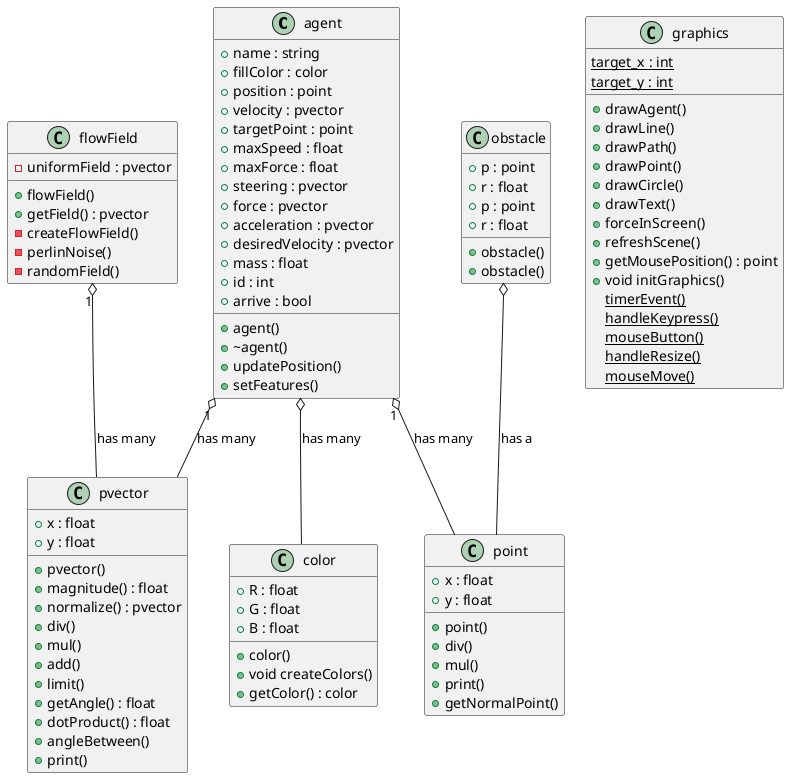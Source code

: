 @startuml class
class agent {
  +agent()
  +~agent()
  +updatePosition()
  +setFeatures()
  +name : string
  +fillColor : color
  +position : point
  +velocity : pvector
  +targetPoint : point
  +maxSpeed : float
  +maxForce : float
  +steering : pvector
  +force : pvector
  +acceleration : pvector
  +desiredVelocity : pvector
  +mass : float
  +id : int
  +arrive : bool
}

class pvector {
  +pvector()
  +magnitude() : float
  +normalize() : pvector
  +div()
  +mul()
  +add()
  +limit()
  +getAngle() : float
  +dotProduct() : float
  +angleBetween()
  +print()
  +x : float
  +y : float
}

class obstacle {
  +p : point
  +r : float 
  +obstacle()  
}

class flowField {
  -uniformField : pvector 
  +flowField()
  +getField() : pvector
  -createFlowField()
  -perlinNoise()
  -randomField()
}

class obstacle {
  +p : point
  +r : float 
  +obstacle()  
}

class point {
  +x : float
  +y : float 
  +point()  
  +div()
  +mul()
  +print()
  +getNormalPoint()
}


class color {
  +R : float
  +G : float 
  +B : float
  +color()  
  +void createColors()
  +getColor() : color
}

class graphics {
  +drawAgent()
  +drawLine() 
  +drawPath()
  +drawPoint()
  +drawCircle()
  +drawText()
  +forceInScreen()
  +refreshScene()
  +getMousePosition() : point
  +void initGraphics()
  {static} timerEvent()
  {static} handleKeypress()
  {static} mouseButton()
  {static} handleResize()
  {static} mouseMove()
  {static} target_x : int
  {static} target_y : int
}

obstacle o-- point : has a
flowField "1" o-- pvector : has many
agent "1" o-- pvector : has many
agent "1" o-- point : has many
agent o-- color : has many

@enduml
